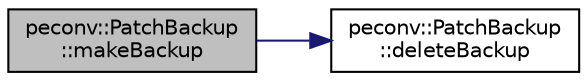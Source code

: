 digraph "peconv::PatchBackup::makeBackup"
{
 // LATEX_PDF_SIZE
  edge [fontname="Helvetica",fontsize="10",labelfontname="Helvetica",labelfontsize="10"];
  node [fontname="Helvetica",fontsize="10",shape=record];
  rankdir="LR";
  Node1 [label="peconv::PatchBackup\l::makeBackup",height=0.2,width=0.4,color="black", fillcolor="grey75", style="filled", fontcolor="black",tooltip=" "];
  Node1 -> Node2 [color="midnightblue",fontsize="10",style="solid",fontname="Helvetica"];
  Node2 [label="peconv::PatchBackup\l::deleteBackup",height=0.2,width=0.4,color="black", fillcolor="white", style="filled",URL="$classpeconv_1_1_patch_backup.html#aaccf3b9f197d416432e2d692b588fc04",tooltip=" "];
}
